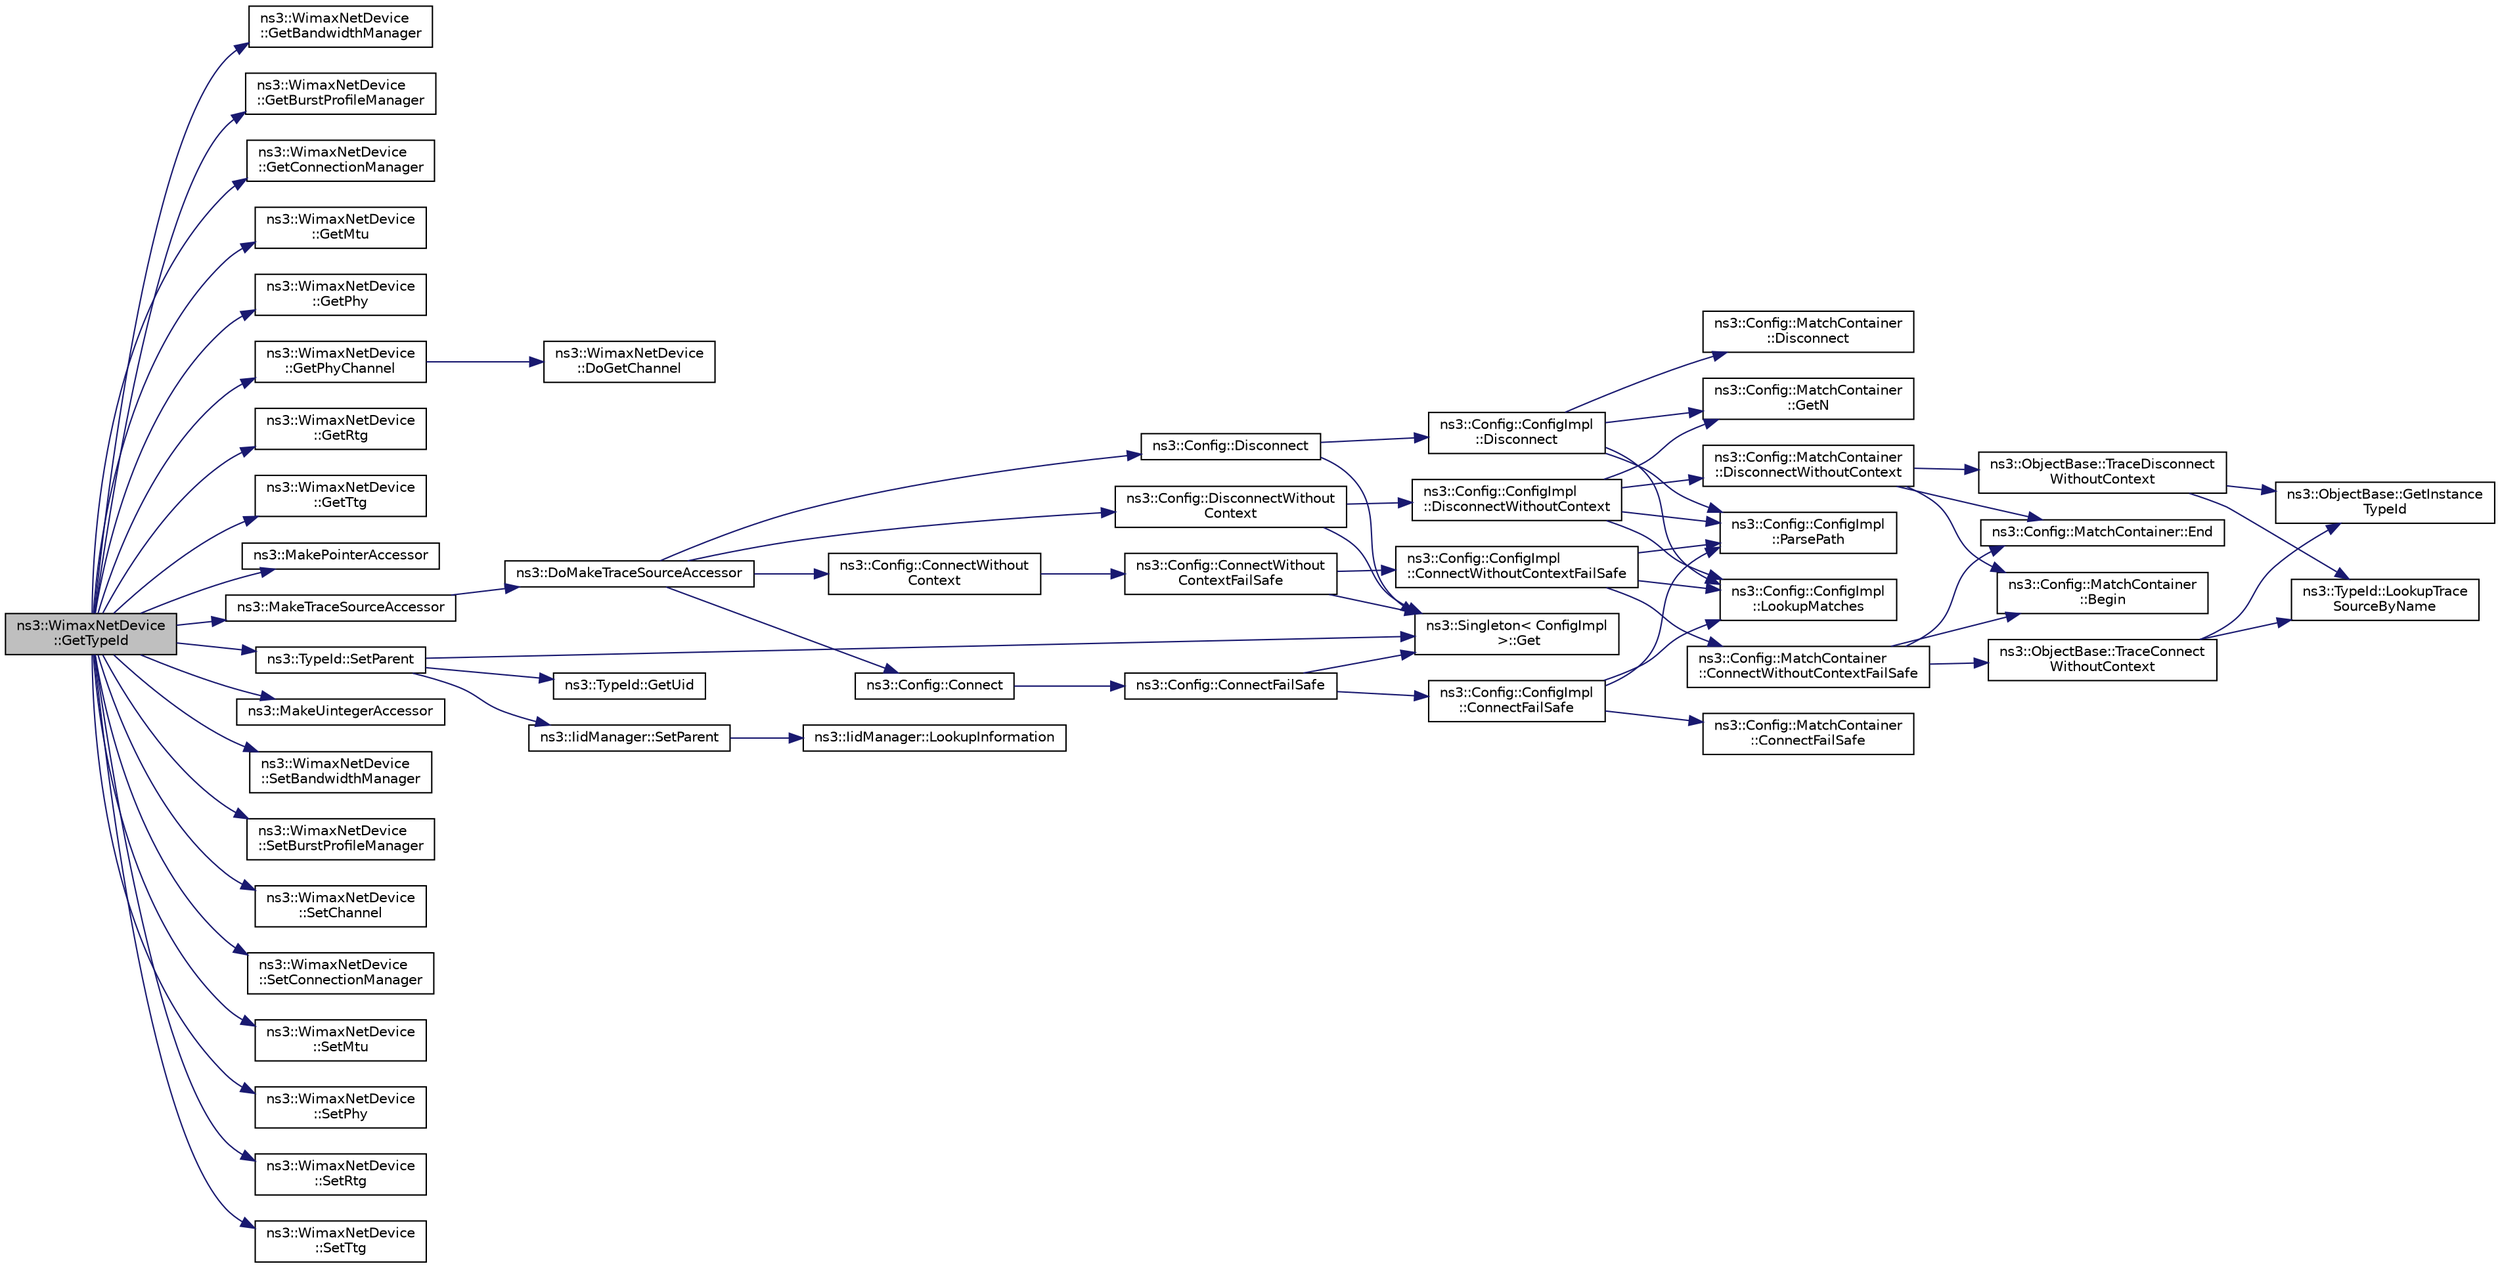 digraph "ns3::WimaxNetDevice::GetTypeId"
{
 // LATEX_PDF_SIZE
  edge [fontname="Helvetica",fontsize="10",labelfontname="Helvetica",labelfontsize="10"];
  node [fontname="Helvetica",fontsize="10",shape=record];
  rankdir="LR";
  Node1 [label="ns3::WimaxNetDevice\l::GetTypeId",height=0.2,width=0.4,color="black", fillcolor="grey75", style="filled", fontcolor="black",tooltip="Get the type ID."];
  Node1 -> Node2 [color="midnightblue",fontsize="10",style="solid",fontname="Helvetica"];
  Node2 [label="ns3::WimaxNetDevice\l::GetBandwidthManager",height=0.2,width=0.4,color="black", fillcolor="white", style="filled",URL="$classns3_1_1_wimax_net_device.html#a4219587c54a410b352f21a7a2a64565e",tooltip="Get the bandwidth manager on the device."];
  Node1 -> Node3 [color="midnightblue",fontsize="10",style="solid",fontname="Helvetica"];
  Node3 [label="ns3::WimaxNetDevice\l::GetBurstProfileManager",height=0.2,width=0.4,color="black", fillcolor="white", style="filled",URL="$classns3_1_1_wimax_net_device.html#ab7226f8e7ce8049d450b17cc88d60ff8",tooltip="Get the burst profile manager."];
  Node1 -> Node4 [color="midnightblue",fontsize="10",style="solid",fontname="Helvetica"];
  Node4 [label="ns3::WimaxNetDevice\l::GetConnectionManager",height=0.2,width=0.4,color="black", fillcolor="white", style="filled",URL="$classns3_1_1_wimax_net_device.html#a5b1cbfce9fc6c1156810581d9d2f8dac",tooltip="Get the connection manager of the device."];
  Node1 -> Node5 [color="midnightblue",fontsize="10",style="solid",fontname="Helvetica"];
  Node5 [label="ns3::WimaxNetDevice\l::GetMtu",height=0.2,width=0.4,color="black", fillcolor="white", style="filled",URL="$classns3_1_1_wimax_net_device.html#ac6611a783918ea5ed4ba77c08936fa8e",tooltip="Get MTU of the device."];
  Node1 -> Node6 [color="midnightblue",fontsize="10",style="solid",fontname="Helvetica"];
  Node6 [label="ns3::WimaxNetDevice\l::GetPhy",height=0.2,width=0.4,color="black", fillcolor="white", style="filled",URL="$classns3_1_1_wimax_net_device.html#a6a815b32ac3f6e44e5cad9d5350b7b5e",tooltip="Get the physical layer object."];
  Node1 -> Node7 [color="midnightblue",fontsize="10",style="solid",fontname="Helvetica"];
  Node7 [label="ns3::WimaxNetDevice\l::GetPhyChannel",height=0.2,width=0.4,color="black", fillcolor="white", style="filled",URL="$classns3_1_1_wimax_net_device.html#ae5aff19345c7b288251e0cd4443b180f",tooltip="Get the channel (this method is redundant with GetChannel())"];
  Node7 -> Node8 [color="midnightblue",fontsize="10",style="solid",fontname="Helvetica"];
  Node8 [label="ns3::WimaxNetDevice\l::DoGetChannel",height=0.2,width=0.4,color="black", fillcolor="white", style="filled",URL="$classns3_1_1_wimax_net_device.html#a41b945b7fadb7649a83ba71f574a7161",tooltip="Get the channel."];
  Node1 -> Node9 [color="midnightblue",fontsize="10",style="solid",fontname="Helvetica"];
  Node9 [label="ns3::WimaxNetDevice\l::GetRtg",height=0.2,width=0.4,color="black", fillcolor="white", style="filled",URL="$classns3_1_1_wimax_net_device.html#ac29943ec748fea0aac9353fab1864be7",tooltip="Get receive/transmit transition gap."];
  Node1 -> Node10 [color="midnightblue",fontsize="10",style="solid",fontname="Helvetica"];
  Node10 [label="ns3::WimaxNetDevice\l::GetTtg",height=0.2,width=0.4,color="black", fillcolor="white", style="filled",URL="$classns3_1_1_wimax_net_device.html#a4762a7cc1722f058eea7539494a05f29",tooltip="Get transmission/receive transition gap."];
  Node1 -> Node11 [color="midnightblue",fontsize="10",style="solid",fontname="Helvetica"];
  Node11 [label="ns3::MakePointerAccessor",height=0.2,width=0.4,color="black", fillcolor="white", style="filled",URL="$group__attribute___pointer.html#ga78da89439a8813ee28fb5311bcbb38ca",tooltip="Create an AttributeAccessor for a class data member, or a lone class get functor or set method."];
  Node1 -> Node12 [color="midnightblue",fontsize="10",style="solid",fontname="Helvetica"];
  Node12 [label="ns3::MakeTraceSourceAccessor",height=0.2,width=0.4,color="black", fillcolor="white", style="filled",URL="$group__tracing.html#gab21a770b9855af4e8f69f7531ea4a6b0",tooltip="Create a TraceSourceAccessor which will control access to the underlying trace source."];
  Node12 -> Node13 [color="midnightblue",fontsize="10",style="solid",fontname="Helvetica"];
  Node13 [label="ns3::DoMakeTraceSourceAccessor",height=0.2,width=0.4,color="black", fillcolor="white", style="filled",URL="$group__tracing.html#ga58e9c4db480094cef0bb8d87118146e5",tooltip="MakeTraceSourceAccessor() implementation."];
  Node13 -> Node14 [color="midnightblue",fontsize="10",style="solid",fontname="Helvetica"];
  Node14 [label="ns3::Config::Connect",height=0.2,width=0.4,color="black", fillcolor="white", style="filled",URL="$group__config.html#ga4014f151241cd0939b6cb64409605736",tooltip=" "];
  Node14 -> Node15 [color="midnightblue",fontsize="10",style="solid",fontname="Helvetica"];
  Node15 [label="ns3::Config::ConnectFailSafe",height=0.2,width=0.4,color="black", fillcolor="white", style="filled",URL="$namespacens3_1_1_config.html#aad60d6903a15881b81e982ad5312114a",tooltip="This function will attempt to find all trace sources which match the input path and will then connect..."];
  Node15 -> Node16 [color="midnightblue",fontsize="10",style="solid",fontname="Helvetica"];
  Node16 [label="ns3::Config::ConfigImpl\l::ConnectFailSafe",height=0.2,width=0.4,color="black", fillcolor="white", style="filled",URL="$classns3_1_1_config_1_1_config_impl.html#a5761c70117341e4ea296917bc095e6c0",tooltip="This function will attempt to find all trace sources which match the input path and will then connect..."];
  Node16 -> Node17 [color="midnightblue",fontsize="10",style="solid",fontname="Helvetica"];
  Node17 [label="ns3::Config::MatchContainer\l::ConnectFailSafe",height=0.2,width=0.4,color="black", fillcolor="white", style="filled",URL="$classns3_1_1_config_1_1_match_container.html#a8f3c268d2e6a9daec975497d200ec324",tooltip="Connect the specified sink to all the objects stored in this container."];
  Node16 -> Node18 [color="midnightblue",fontsize="10",style="solid",fontname="Helvetica"];
  Node18 [label="ns3::Config::ConfigImpl\l::LookupMatches",height=0.2,width=0.4,color="black", fillcolor="white", style="filled",URL="$classns3_1_1_config_1_1_config_impl.html#aef8d461e235704cdeb8a85581ba249fb",tooltip=" "];
  Node16 -> Node19 [color="midnightblue",fontsize="10",style="solid",fontname="Helvetica"];
  Node19 [label="ns3::Config::ConfigImpl\l::ParsePath",height=0.2,width=0.4,color="black", fillcolor="white", style="filled",URL="$classns3_1_1_config_1_1_config_impl.html#ab482a563857309e0e70beba3af32be71",tooltip="Break a Config path into the leading path and the last leaf token."];
  Node15 -> Node20 [color="midnightblue",fontsize="10",style="solid",fontname="Helvetica"];
  Node20 [label="ns3::Singleton\< ConfigImpl\l \>::Get",height=0.2,width=0.4,color="black", fillcolor="white", style="filled",URL="$classns3_1_1_singleton.html#a80a2cd3c25a27ea72add7a9f7a141ffa",tooltip="Get a pointer to the singleton instance."];
  Node13 -> Node21 [color="midnightblue",fontsize="10",style="solid",fontname="Helvetica"];
  Node21 [label="ns3::Config::ConnectWithout\lContext",height=0.2,width=0.4,color="black", fillcolor="white", style="filled",URL="$group__config.html#gaa2f896aa7021f95fffabc80b2ec22e08",tooltip=" "];
  Node21 -> Node22 [color="midnightblue",fontsize="10",style="solid",fontname="Helvetica"];
  Node22 [label="ns3::Config::ConnectWithout\lContextFailSafe",height=0.2,width=0.4,color="black", fillcolor="white", style="filled",URL="$namespacens3_1_1_config.html#afe7da9182a8f57ffe79c2bd0e434af50",tooltip="This function will attempt to find all trace sources which match the input path and will then connect..."];
  Node22 -> Node23 [color="midnightblue",fontsize="10",style="solid",fontname="Helvetica"];
  Node23 [label="ns3::Config::ConfigImpl\l::ConnectWithoutContextFailSafe",height=0.2,width=0.4,color="black", fillcolor="white", style="filled",URL="$classns3_1_1_config_1_1_config_impl.html#ad1c0e6cee4c741cec307733401016046",tooltip="This function will attempt to find all trace sources which match the input path and will then connect..."];
  Node23 -> Node24 [color="midnightblue",fontsize="10",style="solid",fontname="Helvetica"];
  Node24 [label="ns3::Config::MatchContainer\l::ConnectWithoutContextFailSafe",height=0.2,width=0.4,color="black", fillcolor="white", style="filled",URL="$classns3_1_1_config_1_1_match_container.html#aa6369ee36c377bef74655264ff2cde3a",tooltip="Connect the specified sink to all the objects stored in this container."];
  Node24 -> Node25 [color="midnightblue",fontsize="10",style="solid",fontname="Helvetica"];
  Node25 [label="ns3::Config::MatchContainer\l::Begin",height=0.2,width=0.4,color="black", fillcolor="white", style="filled",URL="$classns3_1_1_config_1_1_match_container.html#afdad67605b13bdcf5a45a512563d1b6c",tooltip=" "];
  Node24 -> Node26 [color="midnightblue",fontsize="10",style="solid",fontname="Helvetica"];
  Node26 [label="ns3::Config::MatchContainer::End",height=0.2,width=0.4,color="black", fillcolor="white", style="filled",URL="$classns3_1_1_config_1_1_match_container.html#a6b65ea9c9c12467bf68edd5bcfe42a6d",tooltip=" "];
  Node24 -> Node27 [color="midnightblue",fontsize="10",style="solid",fontname="Helvetica"];
  Node27 [label="ns3::ObjectBase::TraceConnect\lWithoutContext",height=0.2,width=0.4,color="black", fillcolor="white", style="filled",URL="$classns3_1_1_object_base.html#a1be45f6fd561e75dcac9dfa81b2b81e4",tooltip="Connect a TraceSource to a Callback without a context."];
  Node27 -> Node28 [color="midnightblue",fontsize="10",style="solid",fontname="Helvetica"];
  Node28 [label="ns3::ObjectBase::GetInstance\lTypeId",height=0.2,width=0.4,color="black", fillcolor="white", style="filled",URL="$classns3_1_1_object_base.html#abe5b43a6f5b99a92a4c3122db31f06fb",tooltip="Get the most derived TypeId for this Object."];
  Node27 -> Node29 [color="midnightblue",fontsize="10",style="solid",fontname="Helvetica"];
  Node29 [label="ns3::TypeId::LookupTrace\lSourceByName",height=0.2,width=0.4,color="black", fillcolor="white", style="filled",URL="$classns3_1_1_type_id.html#a9a07e9b925ebf9257c9f4f0732901502",tooltip="Find a TraceSource by name."];
  Node23 -> Node18 [color="midnightblue",fontsize="10",style="solid",fontname="Helvetica"];
  Node23 -> Node19 [color="midnightblue",fontsize="10",style="solid",fontname="Helvetica"];
  Node22 -> Node20 [color="midnightblue",fontsize="10",style="solid",fontname="Helvetica"];
  Node13 -> Node30 [color="midnightblue",fontsize="10",style="solid",fontname="Helvetica"];
  Node30 [label="ns3::Config::Disconnect",height=0.2,width=0.4,color="black", fillcolor="white", style="filled",URL="$group__config.html#ga33e975bd2ed84e3353b2a3356d90fc1d",tooltip=" "];
  Node30 -> Node31 [color="midnightblue",fontsize="10",style="solid",fontname="Helvetica"];
  Node31 [label="ns3::Config::ConfigImpl\l::Disconnect",height=0.2,width=0.4,color="black", fillcolor="white", style="filled",URL="$classns3_1_1_config_1_1_config_impl.html#abd6c7a990f229c871f8ea486d7175ead",tooltip=" "];
  Node31 -> Node32 [color="midnightblue",fontsize="10",style="solid",fontname="Helvetica"];
  Node32 [label="ns3::Config::MatchContainer\l::Disconnect",height=0.2,width=0.4,color="black", fillcolor="white", style="filled",URL="$classns3_1_1_config_1_1_match_container.html#a578a5f5f24f309ae52c44643b99943c6",tooltip=" "];
  Node31 -> Node33 [color="midnightblue",fontsize="10",style="solid",fontname="Helvetica"];
  Node33 [label="ns3::Config::MatchContainer\l::GetN",height=0.2,width=0.4,color="black", fillcolor="white", style="filled",URL="$classns3_1_1_config_1_1_match_container.html#a9e7455e824d416a6658b429165481d5f",tooltip=" "];
  Node31 -> Node18 [color="midnightblue",fontsize="10",style="solid",fontname="Helvetica"];
  Node31 -> Node19 [color="midnightblue",fontsize="10",style="solid",fontname="Helvetica"];
  Node30 -> Node20 [color="midnightblue",fontsize="10",style="solid",fontname="Helvetica"];
  Node13 -> Node34 [color="midnightblue",fontsize="10",style="solid",fontname="Helvetica"];
  Node34 [label="ns3::Config::DisconnectWithout\lContext",height=0.2,width=0.4,color="black", fillcolor="white", style="filled",URL="$group__config.html#ga9979e293cae542020fada4824d0b3702",tooltip=" "];
  Node34 -> Node35 [color="midnightblue",fontsize="10",style="solid",fontname="Helvetica"];
  Node35 [label="ns3::Config::ConfigImpl\l::DisconnectWithoutContext",height=0.2,width=0.4,color="black", fillcolor="white", style="filled",URL="$classns3_1_1_config_1_1_config_impl.html#a025bd78733149bce2e9f41ddcf9afe36",tooltip=" "];
  Node35 -> Node36 [color="midnightblue",fontsize="10",style="solid",fontname="Helvetica"];
  Node36 [label="ns3::Config::MatchContainer\l::DisconnectWithoutContext",height=0.2,width=0.4,color="black", fillcolor="white", style="filled",URL="$classns3_1_1_config_1_1_match_container.html#a3fd31a2eda5b3ae7fc88fcad86a4de06",tooltip=" "];
  Node36 -> Node25 [color="midnightblue",fontsize="10",style="solid",fontname="Helvetica"];
  Node36 -> Node26 [color="midnightblue",fontsize="10",style="solid",fontname="Helvetica"];
  Node36 -> Node37 [color="midnightblue",fontsize="10",style="solid",fontname="Helvetica"];
  Node37 [label="ns3::ObjectBase::TraceDisconnect\lWithoutContext",height=0.2,width=0.4,color="black", fillcolor="white", style="filled",URL="$classns3_1_1_object_base.html#a460d74131ef97d9d7ba79c6d70b2f304",tooltip="Disconnect from a TraceSource a Callback previously connected without a context."];
  Node37 -> Node28 [color="midnightblue",fontsize="10",style="solid",fontname="Helvetica"];
  Node37 -> Node29 [color="midnightblue",fontsize="10",style="solid",fontname="Helvetica"];
  Node35 -> Node33 [color="midnightblue",fontsize="10",style="solid",fontname="Helvetica"];
  Node35 -> Node18 [color="midnightblue",fontsize="10",style="solid",fontname="Helvetica"];
  Node35 -> Node19 [color="midnightblue",fontsize="10",style="solid",fontname="Helvetica"];
  Node34 -> Node20 [color="midnightblue",fontsize="10",style="solid",fontname="Helvetica"];
  Node1 -> Node38 [color="midnightblue",fontsize="10",style="solid",fontname="Helvetica"];
  Node38 [label="ns3::MakeUintegerAccessor",height=0.2,width=0.4,color="black", fillcolor="white", style="filled",URL="$group__attribute___uinteger.html#gab877334ef73a924b42b65179d87d7244",tooltip="Create an AttributeAccessor for a class data member, or a lone class get functor or set method."];
  Node1 -> Node39 [color="midnightblue",fontsize="10",style="solid",fontname="Helvetica"];
  Node39 [label="ns3::WimaxNetDevice\l::SetBandwidthManager",height=0.2,width=0.4,color="black", fillcolor="white", style="filled",URL="$classns3_1_1_wimax_net_device.html#a7c96f4dc3cd90594153978d4f917f50e",tooltip="Set the bandwidth manager on the device."];
  Node1 -> Node40 [color="midnightblue",fontsize="10",style="solid",fontname="Helvetica"];
  Node40 [label="ns3::WimaxNetDevice\l::SetBurstProfileManager",height=0.2,width=0.4,color="black", fillcolor="white", style="filled",URL="$classns3_1_1_wimax_net_device.html#a67cfa6569ece6ba94e169ad0c3eb8616",tooltip="Set the burst profile manager."];
  Node1 -> Node41 [color="midnightblue",fontsize="10",style="solid",fontname="Helvetica"];
  Node41 [label="ns3::WimaxNetDevice\l::SetChannel",height=0.2,width=0.4,color="black", fillcolor="white", style="filled",URL="$classns3_1_1_wimax_net_device.html#a748df41d5e3c7bdacd8bd8f72754aa22",tooltip="Set the channel object."];
  Node1 -> Node42 [color="midnightblue",fontsize="10",style="solid",fontname="Helvetica"];
  Node42 [label="ns3::WimaxNetDevice\l::SetConnectionManager",height=0.2,width=0.4,color="black", fillcolor="white", style="filled",URL="$classns3_1_1_wimax_net_device.html#a10695f2de6789f2e66f54436eeb5f97b",tooltip="Set the connection manager of the device."];
  Node1 -> Node43 [color="midnightblue",fontsize="10",style="solid",fontname="Helvetica"];
  Node43 [label="ns3::WimaxNetDevice\l::SetMtu",height=0.2,width=0.4,color="black", fillcolor="white", style="filled",URL="$classns3_1_1_wimax_net_device.html#a6ef797e785068a32f97c4f80f62a6050",tooltip="Set MTU value for the device."];
  Node1 -> Node44 [color="midnightblue",fontsize="10",style="solid",fontname="Helvetica"];
  Node44 [label="ns3::TypeId::SetParent",height=0.2,width=0.4,color="black", fillcolor="white", style="filled",URL="$classns3_1_1_type_id.html#abaaca67ab7d2471067e7c275df0f7309",tooltip="Set the parent TypeId."];
  Node44 -> Node20 [color="midnightblue",fontsize="10",style="solid",fontname="Helvetica"];
  Node44 -> Node45 [color="midnightblue",fontsize="10",style="solid",fontname="Helvetica"];
  Node45 [label="ns3::TypeId::GetUid",height=0.2,width=0.4,color="black", fillcolor="white", style="filled",URL="$classns3_1_1_type_id.html#a429535085325d6f926724771446d9047",tooltip="Get the internal id of this TypeId."];
  Node44 -> Node46 [color="midnightblue",fontsize="10",style="solid",fontname="Helvetica"];
  Node46 [label="ns3::IidManager::SetParent",height=0.2,width=0.4,color="black", fillcolor="white", style="filled",URL="$classns3_1_1_iid_manager.html#a4042931260554c907699367b6811426f",tooltip="Set the parent of a type id."];
  Node46 -> Node47 [color="midnightblue",fontsize="10",style="solid",fontname="Helvetica"];
  Node47 [label="ns3::IidManager::LookupInformation",height=0.2,width=0.4,color="black", fillcolor="white", style="filled",URL="$classns3_1_1_iid_manager.html#a84af06b798b21fa700469a3ac5f65f3f",tooltip="Retrieve the information record for a type."];
  Node1 -> Node48 [color="midnightblue",fontsize="10",style="solid",fontname="Helvetica"];
  Node48 [label="ns3::WimaxNetDevice\l::SetPhy",height=0.2,width=0.4,color="black", fillcolor="white", style="filled",URL="$classns3_1_1_wimax_net_device.html#a367b1a9115fa3ba1d354cc4b6d34c283",tooltip="Set the physical layer object."];
  Node1 -> Node49 [color="midnightblue",fontsize="10",style="solid",fontname="Helvetica"];
  Node49 [label="ns3::WimaxNetDevice\l::SetRtg",height=0.2,width=0.4,color="black", fillcolor="white", style="filled",URL="$classns3_1_1_wimax_net_device.html#a0fd2e927d4e58b5854bf0d78d7615eb4",tooltip="Set receive/transmit transition gap."];
  Node1 -> Node50 [color="midnightblue",fontsize="10",style="solid",fontname="Helvetica"];
  Node50 [label="ns3::WimaxNetDevice\l::SetTtg",height=0.2,width=0.4,color="black", fillcolor="white", style="filled",URL="$classns3_1_1_wimax_net_device.html#aa6b912e871343b31c16d8897abc77565",tooltip="Set transmission/receive transition gap."];
}
